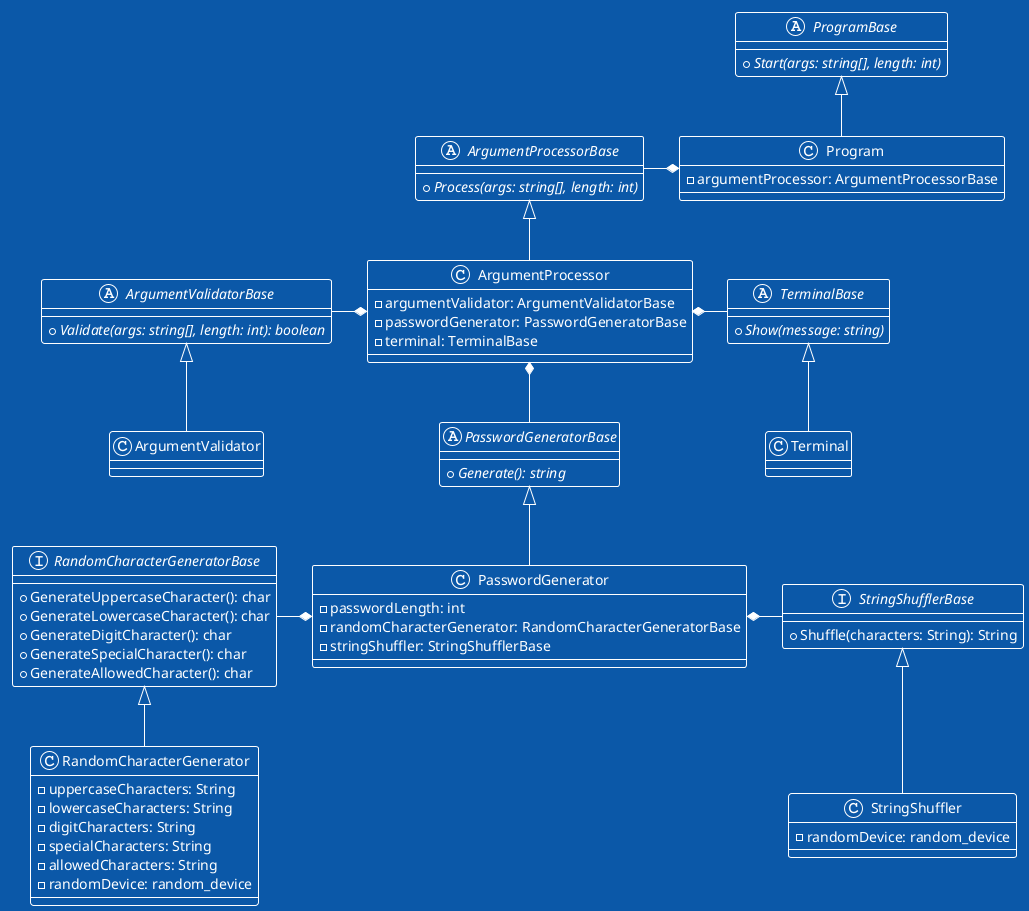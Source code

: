@startuml class
!theme amiga
abstract class ProgramBase {
    + {abstract} Start(args: string[], length: int)
}

class Program {
    - argumentProcessor: ArgumentProcessorBase
}

abstract class ArgumentValidatorBase {
    + {abstract} Validate(args: string[], length: int): boolean
}

class ArgumentValidator {
}

abstract class ArgumentProcessorBase {
    + {abstract} Process(args: string[], length: int)
}

class ArgumentProcessor {
    - argumentValidator: ArgumentValidatorBase
    - passwordGenerator: PasswordGeneratorBase
    - terminal: TerminalBase
}

abstract class TerminalBase {
    + {abstract} Show(message: string)
}

class Terminal {
}

abstract class PasswordGeneratorBase {
    + {abstract} Generate(): string
}

class PasswordGenerator {
    - passwordLength: int
    - randomCharacterGenerator: RandomCharacterGeneratorBase
    - stringShuffler: StringShufflerBase
}

interface RandomCharacterGeneratorBase {
    + GenerateUppercaseCharacter(): char
    + GenerateLowercaseCharacter(): char
    + GenerateDigitCharacter(): char
    + GenerateSpecialCharacter(): char
    + GenerateAllowedCharacter(): char
}

class RandomCharacterGenerator {
    - uppercaseCharacters: String
    - lowercaseCharacters: String
    - digitCharacters: String
    - specialCharacters: String
    - allowedCharacters: String
    - randomDevice: random_device
}

interface StringShufflerBase {
    + Shuffle(characters: String): String
}

class StringShuffler {
    - randomDevice: random_device
}

ArgumentValidatorBase <|-- ArgumentValidator
ArgumentProcessorBase <|-- ArgumentProcessor
TerminalBase <|-- Terminal
PasswordGeneratorBase <|-- PasswordGenerator
RandomCharacterGeneratorBase <|-- RandomCharacterGenerator
StringShufflerBase <|-- StringShuffler
ProgramBase <|-- Program

Program *--l ArgumentProcessorBase

ArgumentProcessor *--l ArgumentValidatorBase
ArgumentProcessor *--d PasswordGeneratorBase
ArgumentProcessor *--r TerminalBase

PasswordGenerator *--l RandomCharacterGeneratorBase
PasswordGenerator *--r StringShufflerBase
@enduml